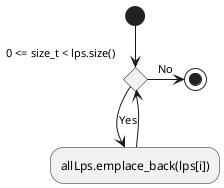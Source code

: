 @startuml

/'
    add scan points
    input: const vector<LPoint2D> &lps
'/

(*) --> if "0 <= size_t < lps.size()" as for_i then
--> [Yes] "allLps.emplace_back(lps[i])"
--> for_i
else
-> [No] (*)

@enduml